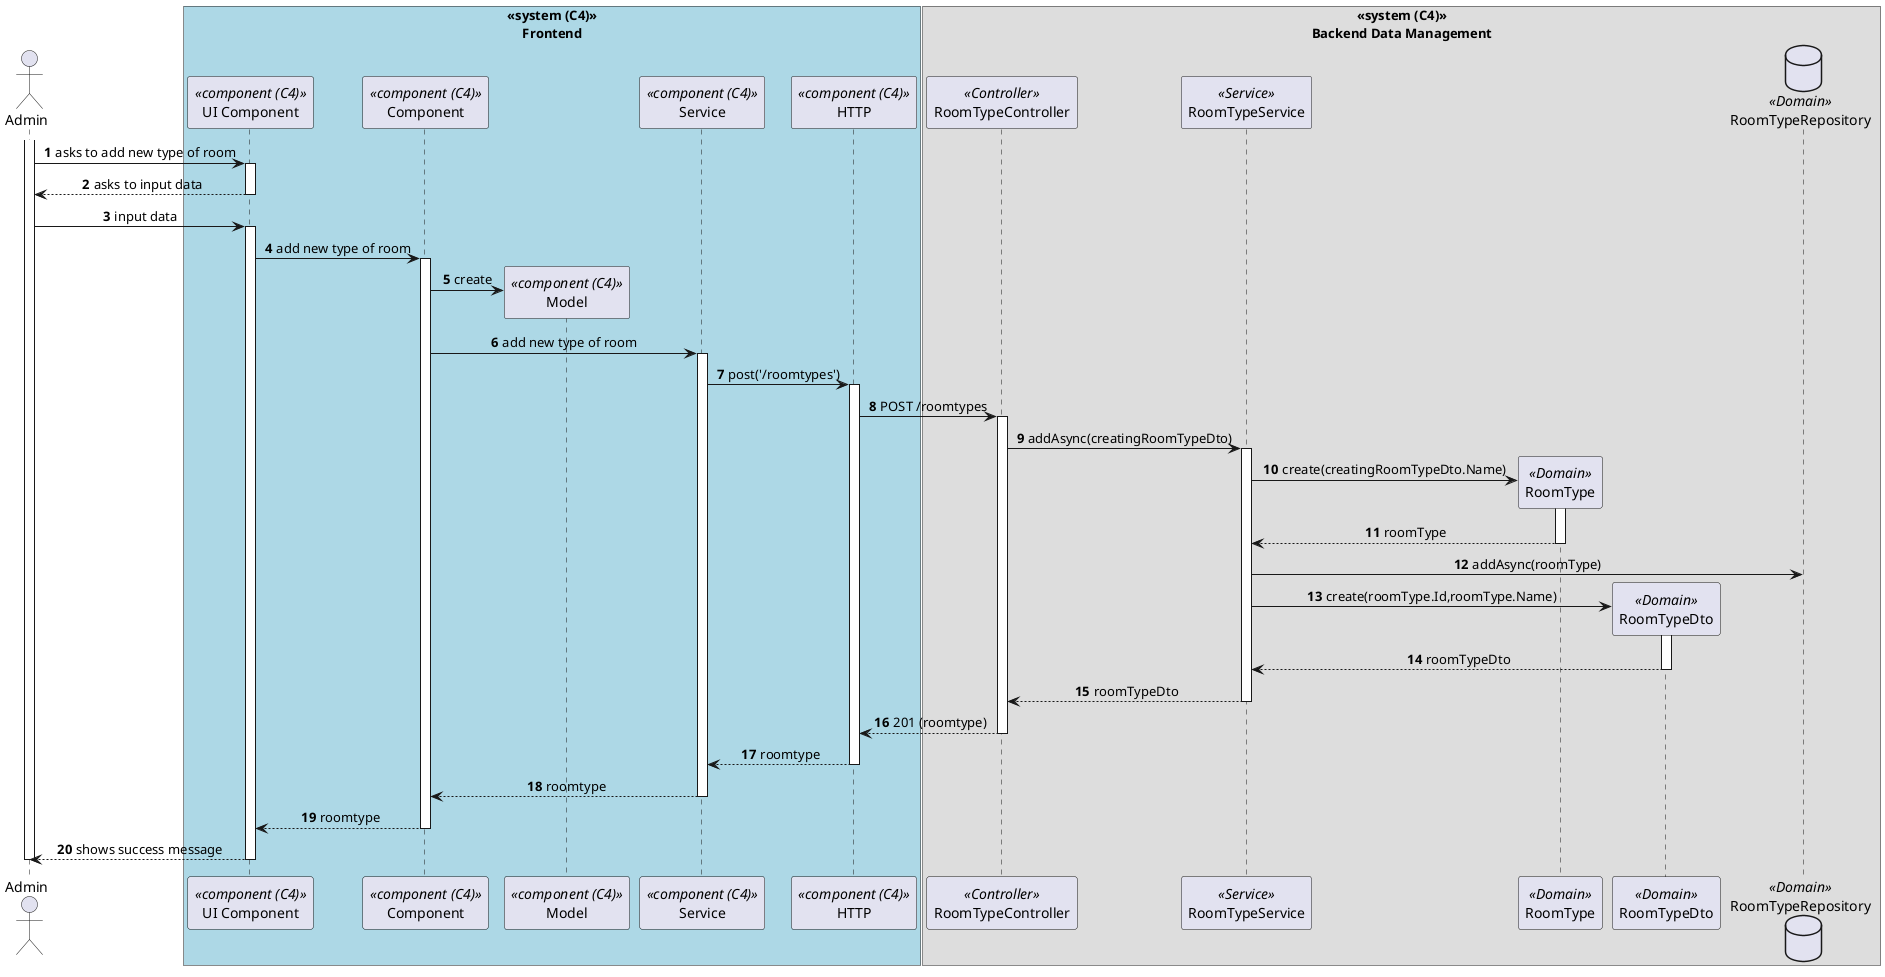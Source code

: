 @startuml process-view
autonumber
skinparam DefaultTextAlignment center
actor Admin as "Admin"

box "<<system (C4)>>\nFrontend"#LightBlue
    participant ComponentUI as "UI Component" <<component (C4)>>
    participant Component as "Component" <<component (C4)>>
    participant Model as "Model" <<component (C4)>>
    participant Service as "Service" <<component (C4)>>
    participant HTTP as "HTTP" <<component (C4)>>
end box

box "<<system (C4)>>\nBackend Data Management"
    participant Controller as "RoomTypeController"<<Controller>>
    participant Service_ as "RoomTypeService"<<Service>>
    participant RoomType as "RoomType"<<Domain>>
    participant RoomTypeDto as "RoomTypeDto"<<Domain>>
    database RoomTypeRepo as "RoomTypeRepository"<<Domain>>
end box

activate Admin

    Admin -> ComponentUI : asks to add new type of room
    activate ComponentUI

        ComponentUI --> Admin : asks to input data

    deactivate ComponentUI

    Admin -> ComponentUI : input data
    activate ComponentUI

        ComponentUI -> Component : add new type of room

        activate Component

            Component -> Model** : create
            
            Component -> Service : add new type of room
            activate Service

                Service -> HTTP : post('/roomtypes')

                activate HTTP
                    HTTP -> Controller : POST /roomtypes

                        activate Controller
                            Controller -> Service_ : addAsync(creatingRoomTypeDto)
                            
                            activate Service_

                                Service_ -> RoomType**: create(creatingRoomTypeDto.Name)

                                activate RoomType
                                    RoomType --> Service_ : roomType
                                deactivate RoomType

                                Service_ -> RoomTypeRepo : addAsync(roomType)

                                Service_ -> RoomTypeDto** : create(roomType.Id,roomType.Name)

                                activate RoomTypeDto

                                    RoomTypeDto --> Service_ : roomTypeDto

                                deactivate RoomTypeDto
                                
                                Service_ --> Controller : roomTypeDto

                            deactivate Service_


                        Controller --> HTTP : 201 (roomtype)

                    deactivate Controller

                    HTTP --> Service : roomtype

                deactivate HTTP

                Service --> Component : roomtype
            deactivate Service

            Component --> ComponentUI : roomtype
        deactivate Component

    Admin <-- ComponentUI : shows success message
    deactivate ComponentUI

deactivate Admin

@enduml